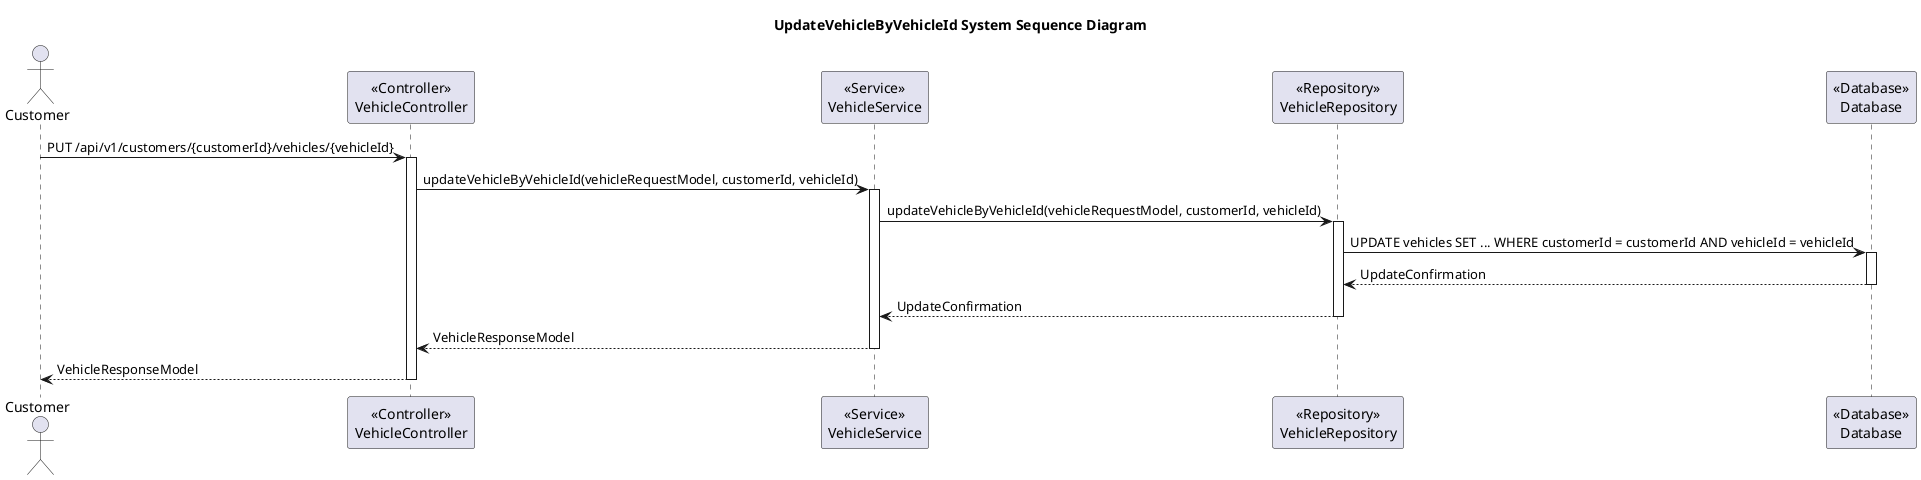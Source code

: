 @startuml
title UpdateVehicleByVehicleId System Sequence Diagram

actor Customer

participant VehicleController as "<<Controller>>\nVehicleController"
participant VehicleService as "<<Service>>\nVehicleService"
participant VehicleRepository as "<<Repository>>\nVehicleRepository"
participant Database as "<<Database>>\nDatabase"

Customer -> VehicleController: PUT /api/v1/customers/{customerId}/vehicles/{vehicleId}
activate VehicleController

VehicleController -> VehicleService: updateVehicleByVehicleId(vehicleRequestModel, customerId, vehicleId)
activate VehicleService

VehicleService -> VehicleRepository: updateVehicleByVehicleId(vehicleRequestModel, customerId, vehicleId)
activate VehicleRepository

VehicleRepository -> Database: UPDATE vehicles SET ... WHERE customerId = customerId AND vehicleId = vehicleId
activate Database

Database --> VehicleRepository: UpdateConfirmation
deactivate Database

VehicleRepository --> VehicleService: UpdateConfirmation
deactivate VehicleRepository

VehicleService --> VehicleController: VehicleResponseModel
deactivate VehicleService

VehicleController --> Customer: VehicleResponseModel
deactivate VehicleController
@enduml
